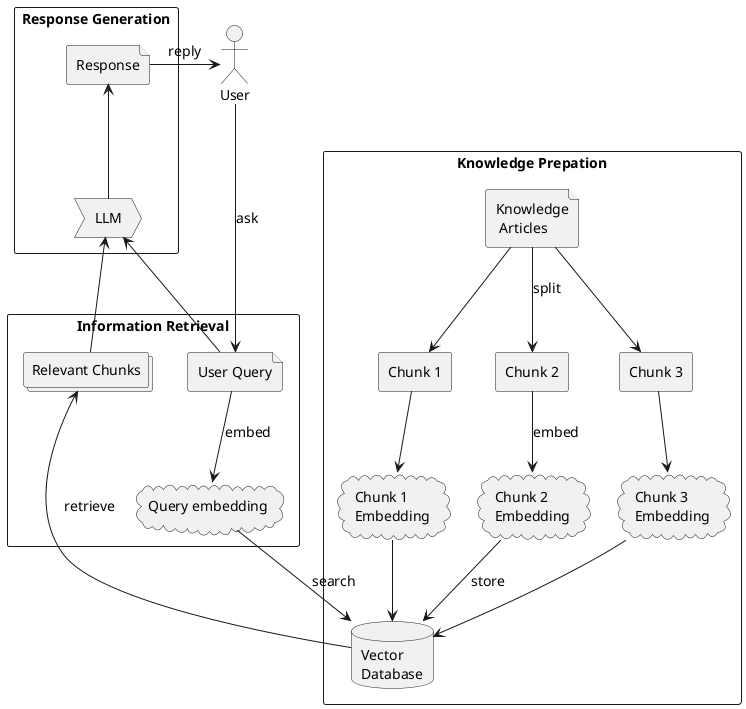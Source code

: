 @startuml RAG-Pipeline
'----------------- Styles -------------------
skinparam defaultFontSize 14

'----------------- Nodes --------------------
actor User

rectangle "Knowledge Prepation" as KnowledgePrep {
    file "Knowledge\n Articles" as Doc
    rectangle "Chunk 1" as Chunk1
    rectangle "Chunk 2" as Chunk2
    rectangle "Chunk 3" as Chunk3
    cloud "Chunk 1\nEmbedding" as Chunk1_emb
    cloud "Chunk 2\nEmbedding" as Chunk2_emb
    cloud "Chunk 3\nEmbedding" as Chunk3_emb

    database "Vector\nDatabase" as VDB
}

rectangle "Information Retrieval" as Retrieval {
    cloud "Query embedding" as QueryEmb
    collections "Relevant Chunks" as Hits
    file "User Query" as QueryPrompt
}

rectangle "Response Generation" as ResponseGen {
    process "LLM" as LLM
    file "Response" as Response
}


'----------------- Connections --------------
User -down-> QueryPrompt : ask
QueryPrompt -down-> QueryEmb : embed
QueryEmb -down-> VDB : search

Doc -down-> Chunk1 
Doc -down-> Chunk2 : split
Doc -down-> Chunk3
Chunk1 -down-> Chunk1_emb 
Chunk2 -down-> Chunk2_emb : embed
Chunk3 -down-> Chunk3_emb 
Chunk1_emb -down-> VDB 
Chunk2_emb -down-> VDB : store
Chunk3_emb -down-> VDB 

VDB -up-> Hits : retrieve
Hits -up-> LLM
QueryPrompt -up-> LLM
LLM -up-> Response
Response -right-> User : reply

@enduml